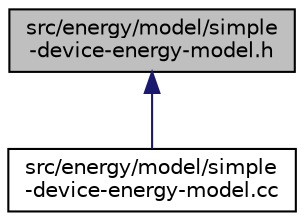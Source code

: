 digraph "src/energy/model/simple-device-energy-model.h"
{
 // LATEX_PDF_SIZE
  edge [fontname="Helvetica",fontsize="10",labelfontname="Helvetica",labelfontsize="10"];
  node [fontname="Helvetica",fontsize="10",shape=record];
  Node1 [label="src/energy/model/simple\l-device-energy-model.h",height=0.2,width=0.4,color="black", fillcolor="grey75", style="filled", fontcolor="black",tooltip=" "];
  Node1 -> Node2 [dir="back",color="midnightblue",fontsize="10",style="solid",fontname="Helvetica"];
  Node2 [label="src/energy/model/simple\l-device-energy-model.cc",height=0.2,width=0.4,color="black", fillcolor="white", style="filled",URL="$simple-device-energy-model_8cc.html",tooltip=" "];
}
